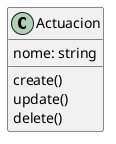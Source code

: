 @startuml Actuacion

class Actuacion {
    {field} nome: string
    {method} create()
    {method} update()
    {method} delete()
}

@enduml